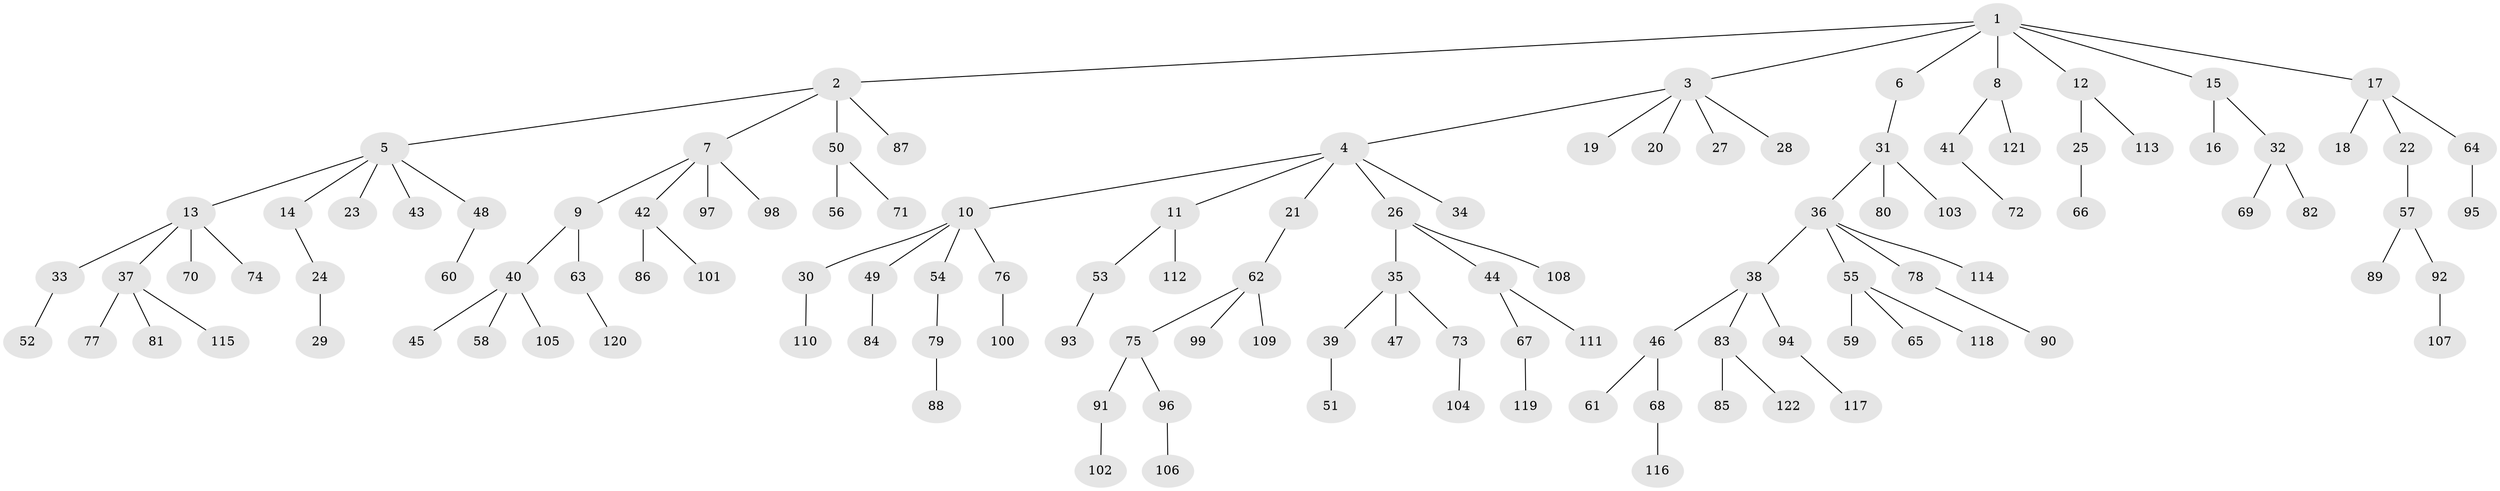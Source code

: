 // Generated by graph-tools (version 1.1) at 2025/26/03/09/25 03:26:25]
// undirected, 122 vertices, 121 edges
graph export_dot {
graph [start="1"]
  node [color=gray90,style=filled];
  1;
  2;
  3;
  4;
  5;
  6;
  7;
  8;
  9;
  10;
  11;
  12;
  13;
  14;
  15;
  16;
  17;
  18;
  19;
  20;
  21;
  22;
  23;
  24;
  25;
  26;
  27;
  28;
  29;
  30;
  31;
  32;
  33;
  34;
  35;
  36;
  37;
  38;
  39;
  40;
  41;
  42;
  43;
  44;
  45;
  46;
  47;
  48;
  49;
  50;
  51;
  52;
  53;
  54;
  55;
  56;
  57;
  58;
  59;
  60;
  61;
  62;
  63;
  64;
  65;
  66;
  67;
  68;
  69;
  70;
  71;
  72;
  73;
  74;
  75;
  76;
  77;
  78;
  79;
  80;
  81;
  82;
  83;
  84;
  85;
  86;
  87;
  88;
  89;
  90;
  91;
  92;
  93;
  94;
  95;
  96;
  97;
  98;
  99;
  100;
  101;
  102;
  103;
  104;
  105;
  106;
  107;
  108;
  109;
  110;
  111;
  112;
  113;
  114;
  115;
  116;
  117;
  118;
  119;
  120;
  121;
  122;
  1 -- 2;
  1 -- 3;
  1 -- 6;
  1 -- 8;
  1 -- 12;
  1 -- 15;
  1 -- 17;
  2 -- 5;
  2 -- 7;
  2 -- 50;
  2 -- 87;
  3 -- 4;
  3 -- 19;
  3 -- 20;
  3 -- 27;
  3 -- 28;
  4 -- 10;
  4 -- 11;
  4 -- 21;
  4 -- 26;
  4 -- 34;
  5 -- 13;
  5 -- 14;
  5 -- 23;
  5 -- 43;
  5 -- 48;
  6 -- 31;
  7 -- 9;
  7 -- 42;
  7 -- 97;
  7 -- 98;
  8 -- 41;
  8 -- 121;
  9 -- 40;
  9 -- 63;
  10 -- 30;
  10 -- 49;
  10 -- 54;
  10 -- 76;
  11 -- 53;
  11 -- 112;
  12 -- 25;
  12 -- 113;
  13 -- 33;
  13 -- 37;
  13 -- 70;
  13 -- 74;
  14 -- 24;
  15 -- 16;
  15 -- 32;
  17 -- 18;
  17 -- 22;
  17 -- 64;
  21 -- 62;
  22 -- 57;
  24 -- 29;
  25 -- 66;
  26 -- 35;
  26 -- 44;
  26 -- 108;
  30 -- 110;
  31 -- 36;
  31 -- 80;
  31 -- 103;
  32 -- 69;
  32 -- 82;
  33 -- 52;
  35 -- 39;
  35 -- 47;
  35 -- 73;
  36 -- 38;
  36 -- 55;
  36 -- 78;
  36 -- 114;
  37 -- 77;
  37 -- 81;
  37 -- 115;
  38 -- 46;
  38 -- 83;
  38 -- 94;
  39 -- 51;
  40 -- 45;
  40 -- 58;
  40 -- 105;
  41 -- 72;
  42 -- 86;
  42 -- 101;
  44 -- 67;
  44 -- 111;
  46 -- 61;
  46 -- 68;
  48 -- 60;
  49 -- 84;
  50 -- 56;
  50 -- 71;
  53 -- 93;
  54 -- 79;
  55 -- 59;
  55 -- 65;
  55 -- 118;
  57 -- 89;
  57 -- 92;
  62 -- 75;
  62 -- 99;
  62 -- 109;
  63 -- 120;
  64 -- 95;
  67 -- 119;
  68 -- 116;
  73 -- 104;
  75 -- 91;
  75 -- 96;
  76 -- 100;
  78 -- 90;
  79 -- 88;
  83 -- 85;
  83 -- 122;
  91 -- 102;
  92 -- 107;
  94 -- 117;
  96 -- 106;
}
